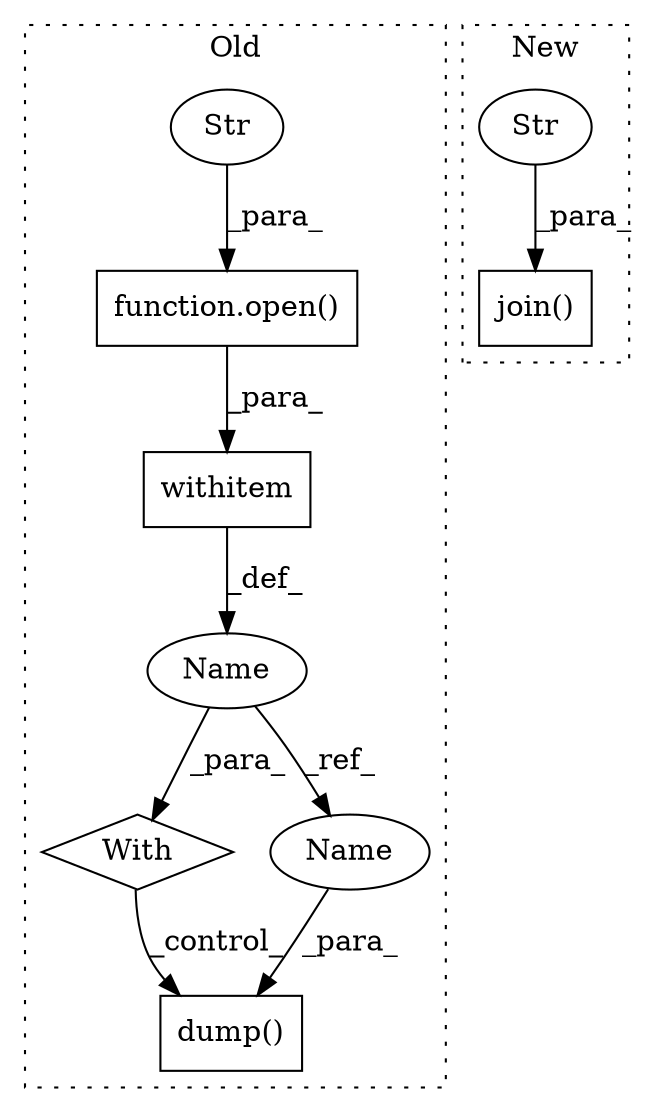 digraph G {
subgraph cluster0 {
1 [label="dump()" a="75" s="13326,13356" l="12,1" shape="box"];
4 [label="With" a="39" s="13234,13243" l="5,48" shape="diamond"];
5 [label="Name" a="87" s="13279" l="2" shape="ellipse"];
6 [label="withitem" a="49" s="13239" l="4" shape="box"];
7 [label="function.open()" a="75" s="13239,13274" l="5,1" shape="box"];
8 [label="Str" a="66" s="13270" l="4" shape="ellipse"];
9 [label="Name" a="87" s="13354" l="2" shape="ellipse"];
label = "Old";
style="dotted";
}
subgraph cluster1 {
2 [label="join()" a="75" s="13555,13607" l="13,1" shape="box"];
3 [label="Str" a="66" s="13577" l="30" shape="ellipse"];
label = "New";
style="dotted";
}
3 -> 2 [label="_para_"];
4 -> 1 [label="_control_"];
5 -> 4 [label="_para_"];
5 -> 9 [label="_ref_"];
6 -> 5 [label="_def_"];
7 -> 6 [label="_para_"];
8 -> 7 [label="_para_"];
9 -> 1 [label="_para_"];
}
